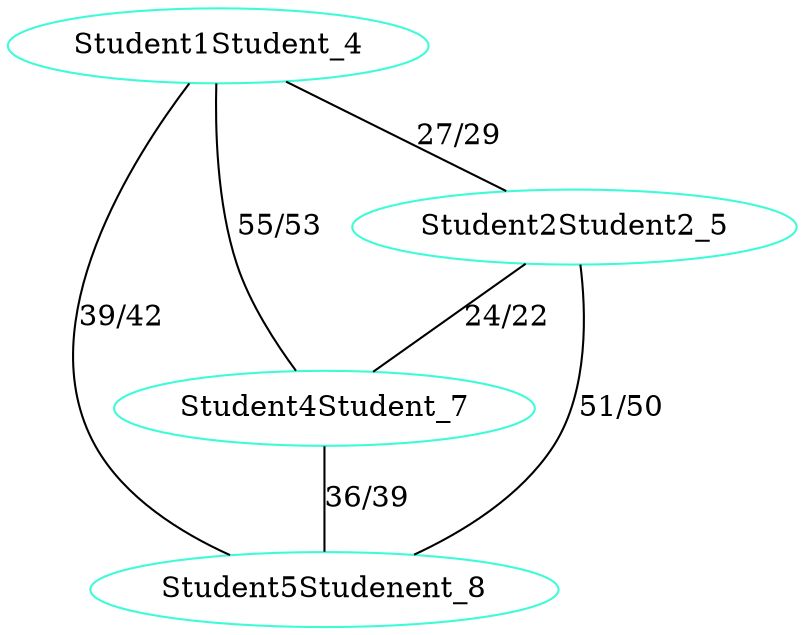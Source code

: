 digraph D {
Student4Student_7[color="#3EFBD8"];
Student5Studenent_8[color="#3EFBD8"];
Student2Student2_5[color="#3EFBD8"];
Student1Student_4[color="#3EFBD8"];
Student1Student_4->Student4Student_7 [dir=none, label="55/53 ",edgeURL="http://localhost:8888/moodle38/13/moss.stanford.edu/results/5/3977457518662/match0.html"];
Student2Student2_5->Student5Studenent_8 [dir=none, label="51/50 ",edgeURL="http://localhost:8888/moodle38/13/moss.stanford.edu/results/5/3977457518662/match1.html"];
Student1Student_4->Student5Studenent_8 [dir=none, label="39/42 ",edgeURL="http://localhost:8888/moodle38/13/moss.stanford.edu/results/5/3977457518662/match2.html"];
Student4Student_7->Student5Studenent_8 [dir=none, label="36/39 ",edgeURL="http://localhost:8888/moodle38/13/moss.stanford.edu/results/5/3977457518662/match3.html"];
Student1Student_4->Student2Student2_5 [dir=none, label="27/29 ",edgeURL="http://localhost:8888/moodle38/13/moss.stanford.edu/results/5/3977457518662/match4.html"];
Student2Student2_5->Student4Student_7 [dir=none, label="24/22 ",edgeURL="http://localhost:8888/moodle38/13/moss.stanford.edu/results/5/3977457518662/match5.html"];
}
